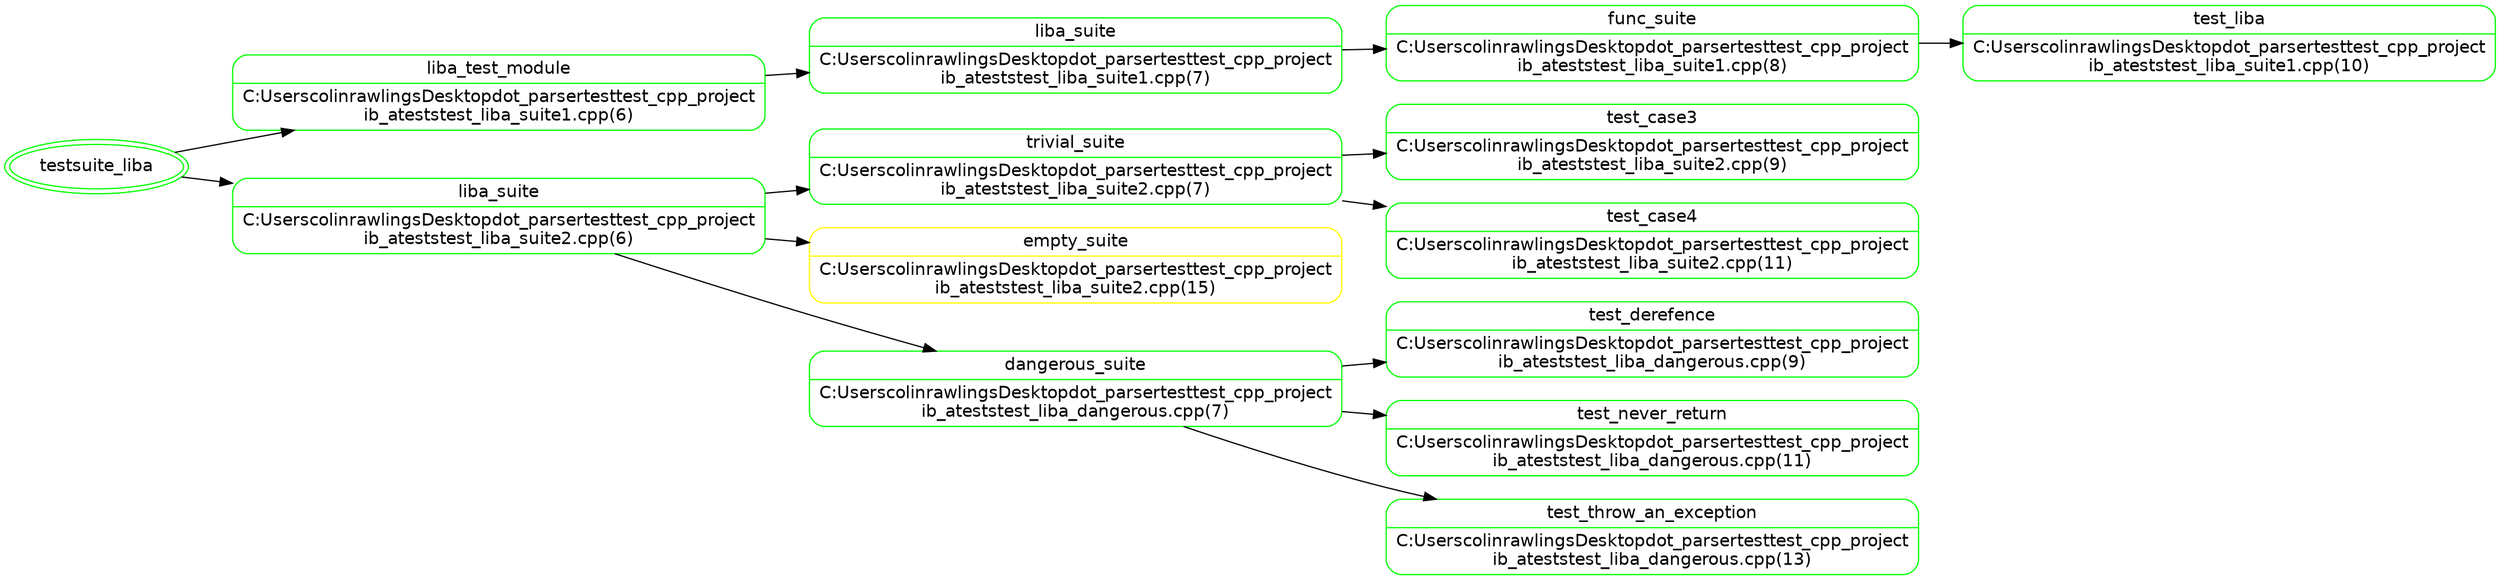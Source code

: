 digraph G {rankdir=LR;
tu1[shape=ellipse,peripheries=2,fontname=Helvetica,color=green,label="testsuite_liba"];
{
tu2[shape=Mrecord,fontname=Helvetica,color=green,label="liba_test_module|C:\Users\colinrawlings\Desktop\dot_parser\test\test_cpp_project\lib_a\tests\test_liba_suite1.cpp(6)"];
tu1 -> tu2;
{
tu3[shape=Mrecord,fontname=Helvetica,color=green,label="liba_suite|C:\Users\colinrawlings\Desktop\dot_parser\test\test_cpp_project\lib_a\tests\test_liba_suite1.cpp(7)"];
tu2 -> tu3;
{
tu4[shape=Mrecord,fontname=Helvetica,color=green,label="func_suite|C:\Users\colinrawlings\Desktop\dot_parser\test\test_cpp_project\lib_a\tests\test_liba_suite1.cpp(8)"];
tu3 -> tu4;
{
tu65536[shape=Mrecord,fontname=Helvetica,color=green,label="test_liba|C:\Users\colinrawlings\Desktop\dot_parser\test\test_cpp_project\lib_a\tests\test_liba_suite1.cpp(10)"];
tu4 -> tu65536;
}
}
}
tu5[shape=Mrecord,fontname=Helvetica,color=green,label="liba_suite|C:\Users\colinrawlings\Desktop\dot_parser\test\test_cpp_project\lib_a\tests\test_liba_suite2.cpp(6)"];
tu1 -> tu5;
{
tu6[shape=Mrecord,fontname=Helvetica,color=green,label="trivial_suite|C:\Users\colinrawlings\Desktop\dot_parser\test\test_cpp_project\lib_a\tests\test_liba_suite2.cpp(7)"];
tu5 -> tu6;
{
tu65537[shape=Mrecord,fontname=Helvetica,color=green,label="test_case3|C:\Users\colinrawlings\Desktop\dot_parser\test\test_cpp_project\lib_a\tests\test_liba_suite2.cpp(9)"];
tu6 -> tu65537;
tu65538[shape=Mrecord,fontname=Helvetica,color=green,label="test_case4|C:\Users\colinrawlings\Desktop\dot_parser\test\test_cpp_project\lib_a\tests\test_liba_suite2.cpp(11)"];
tu6 -> tu65538;
}
tu7[shape=Mrecord,fontname=Helvetica,color=yellow,label="empty_suite|C:\Users\colinrawlings\Desktop\dot_parser\test\test_cpp_project\lib_a\tests\test_liba_suite2.cpp(15)"];
tu5 -> tu7;
{
}
tu8[shape=Mrecord,fontname=Helvetica,color=green,label="dangerous_suite|C:\Users\colinrawlings\Desktop\dot_parser\test\test_cpp_project\lib_a\tests\test_liba_dangerous.cpp(7)"];
tu5 -> tu8;
{
tu65539[shape=Mrecord,fontname=Helvetica,color=green,label="test_derefence|C:\Users\colinrawlings\Desktop\dot_parser\test\test_cpp_project\lib_a\tests\test_liba_dangerous.cpp(9)"];
tu8 -> tu65539;
tu65540[shape=Mrecord,fontname=Helvetica,color=green,label="test_never_return|C:\Users\colinrawlings\Desktop\dot_parser\test\test_cpp_project\lib_a\tests\test_liba_dangerous.cpp(11)"];
tu8 -> tu65540;
tu65541[shape=Mrecord,fontname=Helvetica,color=green,label="test_throw_an_exception|C:\Users\colinrawlings\Desktop\dot_parser\test\test_cpp_project\lib_a\tests\test_liba_dangerous.cpp(13)"];
tu8 -> tu65541;
}
}
}
}
